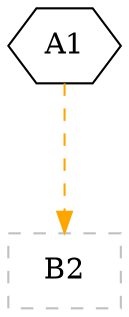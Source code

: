 digraph G {
graph [root="Demo",rankdir   = TB, nodesep           = 0.6, mindist     = 1.0, ranksep = 1.0, overlap = false]
node [style     = "filled", fillcolor = "white", color = "black"]
A1[cpu="0", flags="0x00000000", type="flow", tvalid="0", vabs="false", prio="0", toffs="140721163890192", pattern="patternA", patentry="false", patexit="false", beamproc="beamA", bpentry="false", bpexit="false", qty="0", shape     = "hexagon", fillcolor = "white"];
B2[cpu="0", flags="0x0000000c", type="listdst", shape     = "rectangle", color  = "gray", style  = "dashed"];
A1->B2 [type="baddefdst", color     = "orange", style     = "dashed"];
}
